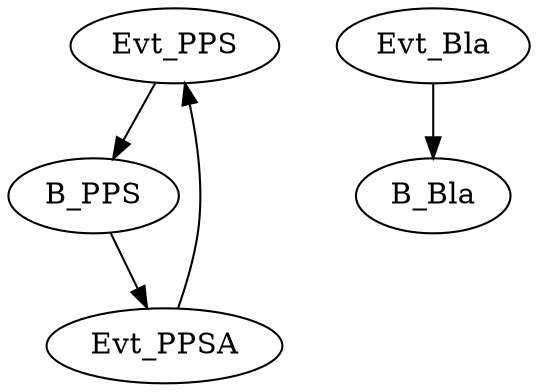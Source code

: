 digraph g {
name="helloadv";

graph []
edge  [type="defdst"]
//node [qLo="1", qHi="1", qIl="1"];

subgraph cpu0 {
  node  [cpu="0"];


  Evt_PPS   [type="tmsg",   toffs=          0,   fid=2, gid=5, evtno=205, sid=2, bpid=8, par="0x123"];
  B_PPS     [type="block",  tperiod=1000000000];
  Evt_PPSA  [type="tmsg",   toffs=          0,   fid=2, gid=5, evtno=205, sid=2, bpid=8, par="0x1"];

  Evt_PPS   -> B_PPS;
  B_PPS->Evt_PPSA  -> Evt_PPS;

}

subgraph cpu1 {
  node  [cpu="1"];

  Evt_Bla [type="tmsg",   toffs=           0, id="0x0000000000000001", par="0x0"];
  B_Bla   [type="block",  tperiod=1000000000];

  Evt_Bla -> B_Bla;

}

}
